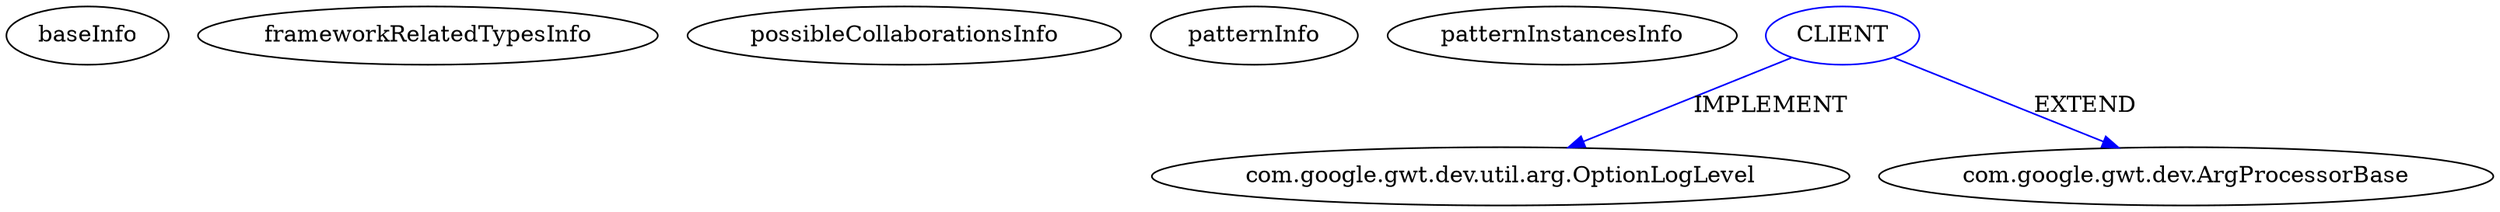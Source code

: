 digraph {
baseInfo[graphId=1922,category="pattern",isAnonymous=false,possibleRelation=false]
frameworkRelatedTypesInfo[]
possibleCollaborationsInfo[]
patternInfo[frequency=2.0,patternRootClient=null]
patternInstancesInfo[0="WeTheInternet-xapi-template~/WeTheInternet-xapi-template/xapi-template-master/src/main/java/wetheinter/net/dev/template/TemplateGeneratorOptions.java~PayloadTypeArg~477",1="WeTheInternet-xapi-template~/WeTheInternet-xapi-template/xapi-template-master/src/main/java/wetheinter/net/dev/template/TemplateGeneratorOptions.java~TemplateOutputLocationArg~474"]
5[label="com.google.gwt.dev.util.arg.OptionLogLevel",vertexType="FRAMEWORK_INTERFACE_TYPE",isFrameworkType=false]
3[label="CLIENT",vertexType="REFERENCE_CLIENT_CLASS_DECLARATION",isFrameworkType=false,color=blue]
4[label="com.google.gwt.dev.ArgProcessorBase",vertexType="FRAMEWORK_CLASS_TYPE",isFrameworkType=false]
3->5[label="IMPLEMENT",color=blue]
3->4[label="EXTEND",color=blue]
}
